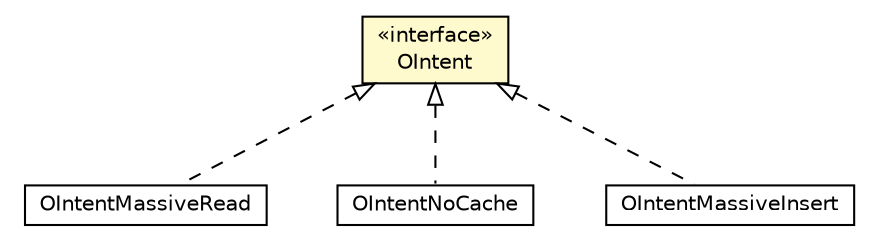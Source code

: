 #!/usr/local/bin/dot
#
# Class diagram 
# Generated by UMLGraph version R5_6-24-gf6e263 (http://www.umlgraph.org/)
#

digraph G {
	edge [fontname="Helvetica",fontsize=10,labelfontname="Helvetica",labelfontsize=10];
	node [fontname="Helvetica",fontsize=10,shape=plaintext];
	nodesep=0.25;
	ranksep=0.5;
	// com.orientechnologies.orient.core.intent.OIntentMassiveRead
	c2154611 [label=<<table title="com.orientechnologies.orient.core.intent.OIntentMassiveRead" border="0" cellborder="1" cellspacing="0" cellpadding="2" port="p" href="./OIntentMassiveRead.html">
		<tr><td><table border="0" cellspacing="0" cellpadding="1">
<tr><td align="center" balign="center"> OIntentMassiveRead </td></tr>
		</table></td></tr>
		</table>>, URL="./OIntentMassiveRead.html", fontname="Helvetica", fontcolor="black", fontsize=10.0];
	// com.orientechnologies.orient.core.intent.OIntentNoCache
	c2154612 [label=<<table title="com.orientechnologies.orient.core.intent.OIntentNoCache" border="0" cellborder="1" cellspacing="0" cellpadding="2" port="p" href="./OIntentNoCache.html">
		<tr><td><table border="0" cellspacing="0" cellpadding="1">
<tr><td align="center" balign="center"> OIntentNoCache </td></tr>
		</table></td></tr>
		</table>>, URL="./OIntentNoCache.html", fontname="Helvetica", fontcolor="black", fontsize=10.0];
	// com.orientechnologies.orient.core.intent.OIntent
	c2154613 [label=<<table title="com.orientechnologies.orient.core.intent.OIntent" border="0" cellborder="1" cellspacing="0" cellpadding="2" port="p" bgcolor="lemonChiffon" href="./OIntent.html">
		<tr><td><table border="0" cellspacing="0" cellpadding="1">
<tr><td align="center" balign="center"> &#171;interface&#187; </td></tr>
<tr><td align="center" balign="center"> OIntent </td></tr>
		</table></td></tr>
		</table>>, URL="./OIntent.html", fontname="Helvetica", fontcolor="black", fontsize=10.0];
	// com.orientechnologies.orient.core.intent.OIntentMassiveInsert
	c2154614 [label=<<table title="com.orientechnologies.orient.core.intent.OIntentMassiveInsert" border="0" cellborder="1" cellspacing="0" cellpadding="2" port="p" href="./OIntentMassiveInsert.html">
		<tr><td><table border="0" cellspacing="0" cellpadding="1">
<tr><td align="center" balign="center"> OIntentMassiveInsert </td></tr>
		</table></td></tr>
		</table>>, URL="./OIntentMassiveInsert.html", fontname="Helvetica", fontcolor="black", fontsize=10.0];
	//com.orientechnologies.orient.core.intent.OIntentMassiveRead implements com.orientechnologies.orient.core.intent.OIntent
	c2154613:p -> c2154611:p [dir=back,arrowtail=empty,style=dashed];
	//com.orientechnologies.orient.core.intent.OIntentNoCache implements com.orientechnologies.orient.core.intent.OIntent
	c2154613:p -> c2154612:p [dir=back,arrowtail=empty,style=dashed];
	//com.orientechnologies.orient.core.intent.OIntentMassiveInsert implements com.orientechnologies.orient.core.intent.OIntent
	c2154613:p -> c2154614:p [dir=back,arrowtail=empty,style=dashed];
}

